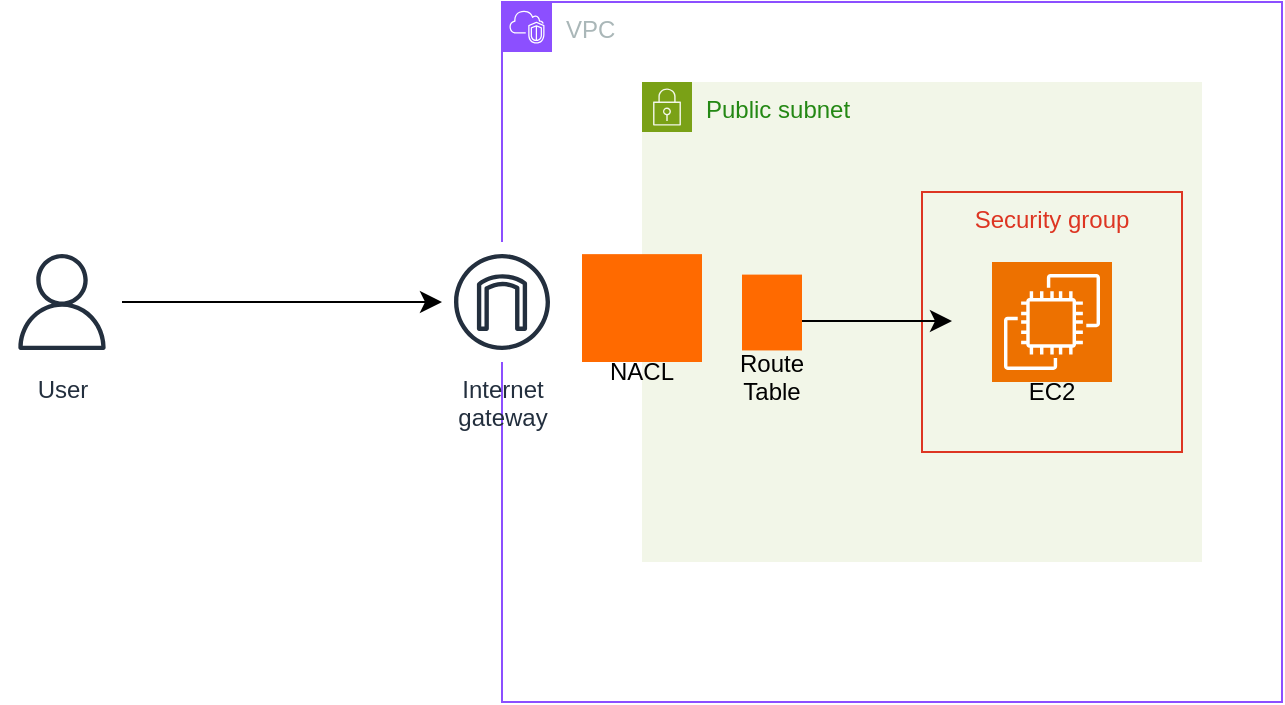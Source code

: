 <mxfile version="26.1.0">
  <diagram name="Page-1" id="bVGCJr_JYSfrfPnrHQQ9">
    <mxGraphModel dx="1674" dy="788" grid="1" gridSize="10" guides="1" tooltips="1" connect="1" arrows="1" fold="1" page="1" pageScale="1" pageWidth="850" pageHeight="1100" math="0" shadow="0">
      <root>
        <mxCell id="0" />
        <mxCell id="1" parent="0" />
        <mxCell id="nrbQr30eY6MVjPExlfOz-1" value="VPC" style="points=[[0,0],[0.25,0],[0.5,0],[0.75,0],[1,0],[1,0.25],[1,0.5],[1,0.75],[1,1],[0.75,1],[0.5,1],[0.25,1],[0,1],[0,0.75],[0,0.5],[0,0.25]];outlineConnect=0;gradientColor=none;html=1;whiteSpace=wrap;fontSize=12;fontStyle=0;container=1;pointerEvents=0;collapsible=0;recursiveResize=0;shape=mxgraph.aws4.group;grIcon=mxgraph.aws4.group_vpc2;strokeColor=#8C4FFF;fillColor=none;verticalAlign=top;align=left;spacingLeft=30;fontColor=#AAB7B8;dashed=0;" vertex="1" parent="1">
          <mxGeometry x="290" y="40" width="390" height="350" as="geometry" />
        </mxCell>
        <mxCell id="nrbQr30eY6MVjPExlfOz-8" value="Internet&#xa;gateway" style="sketch=0;outlineConnect=0;fontColor=#232F3E;gradientColor=none;strokeColor=#232F3E;fillColor=#ffffff;dashed=0;verticalLabelPosition=bottom;verticalAlign=top;align=center;html=1;fontSize=12;fontStyle=0;aspect=fixed;shape=mxgraph.aws4.resourceIcon;resIcon=mxgraph.aws4.internet_gateway;" vertex="1" parent="nrbQr30eY6MVjPExlfOz-1">
          <mxGeometry x="-30" y="120" width="60" height="60" as="geometry" />
        </mxCell>
        <mxCell id="nrbQr30eY6MVjPExlfOz-9" value="Public subnet" style="points=[[0,0],[0.25,0],[0.5,0],[0.75,0],[1,0],[1,0.25],[1,0.5],[1,0.75],[1,1],[0.75,1],[0.5,1],[0.25,1],[0,1],[0,0.75],[0,0.5],[0,0.25]];outlineConnect=0;gradientColor=none;html=1;whiteSpace=wrap;fontSize=12;fontStyle=0;container=1;pointerEvents=0;collapsible=0;recursiveResize=0;shape=mxgraph.aws4.group;grIcon=mxgraph.aws4.group_security_group;grStroke=0;strokeColor=#7AA116;fillColor=#F2F6E8;verticalAlign=top;align=left;spacingLeft=30;fontColor=#248814;dashed=0;" vertex="1" parent="nrbQr30eY6MVjPExlfOz-1">
          <mxGeometry x="70" y="40" width="280" height="240" as="geometry" />
        </mxCell>
        <mxCell id="nrbQr30eY6MVjPExlfOz-10" value="Security group" style="fillColor=none;strokeColor=#DD3522;verticalAlign=top;fontStyle=0;fontColor=#DD3522;whiteSpace=wrap;html=1;" vertex="1" parent="nrbQr30eY6MVjPExlfOz-9">
          <mxGeometry x="140" y="55" width="130" height="130" as="geometry" />
        </mxCell>
        <mxCell id="nrbQr30eY6MVjPExlfOz-11" value="" style="sketch=0;points=[[0,0,0],[0.25,0,0],[0.5,0,0],[0.75,0,0],[1,0,0],[0,1,0],[0.25,1,0],[0.5,1,0],[0.75,1,0],[1,1,0],[0,0.25,0],[0,0.5,0],[0,0.75,0],[1,0.25,0],[1,0.5,0],[1,0.75,0]];outlineConnect=0;fontColor=#232F3E;fillColor=#ED7100;strokeColor=#ffffff;dashed=0;verticalLabelPosition=bottom;verticalAlign=top;align=center;html=1;fontSize=12;fontStyle=0;aspect=fixed;shape=mxgraph.aws4.resourceIcon;resIcon=mxgraph.aws4.ec2;" vertex="1" parent="nrbQr30eY6MVjPExlfOz-9">
          <mxGeometry x="175" y="90" width="60" height="60" as="geometry" />
        </mxCell>
        <mxCell id="nrbQr30eY6MVjPExlfOz-15" style="edgeStyle=none;curved=1;rounded=0;orthogonalLoop=1;jettySize=auto;html=1;fontSize=12;startSize=8;endSize=8;" edge="1" parent="nrbQr30eY6MVjPExlfOz-9">
          <mxGeometry relative="1" as="geometry">
            <mxPoint x="70" y="119.5" as="sourcePoint" />
            <mxPoint x="155" y="119.5" as="targetPoint" />
            <Array as="points">
              <mxPoint x="80" y="119.5" />
            </Array>
          </mxGeometry>
        </mxCell>
        <mxCell id="nrbQr30eY6MVjPExlfOz-14" value="" style="points=[];aspect=fixed;html=1;align=center;shadow=0;dashed=0;fillColor=#FF6A00;strokeColor=none;shape=mxgraph.alibaba_cloud.route_table;" vertex="1" parent="nrbQr30eY6MVjPExlfOz-9">
          <mxGeometry x="50" y="96.3" width="30" height="37.92" as="geometry" />
        </mxCell>
        <mxCell id="nrbQr30eY6MVjPExlfOz-16" style="edgeStyle=none;curved=1;rounded=0;orthogonalLoop=1;jettySize=auto;html=1;entryX=1;entryY=0.651;entryDx=0;entryDy=0;entryPerimeter=0;fontSize=12;startSize=8;endSize=8;" edge="1" parent="nrbQr30eY6MVjPExlfOz-9" source="nrbQr30eY6MVjPExlfOz-14" target="nrbQr30eY6MVjPExlfOz-14">
          <mxGeometry relative="1" as="geometry" />
        </mxCell>
        <mxCell id="nrbQr30eY6MVjPExlfOz-17" value="Route&lt;div&gt;Table&lt;/div&gt;&lt;div&gt;&lt;br&gt;&lt;/div&gt;" style="text;html=1;align=center;verticalAlign=middle;whiteSpace=wrap;rounded=0;" vertex="1" parent="nrbQr30eY6MVjPExlfOz-9">
          <mxGeometry x="35" y="140" width="60" height="30" as="geometry" />
        </mxCell>
        <mxCell id="nrbQr30eY6MVjPExlfOz-18" value="EC2" style="text;html=1;align=center;verticalAlign=middle;whiteSpace=wrap;rounded=0;" vertex="1" parent="nrbQr30eY6MVjPExlfOz-9">
          <mxGeometry x="175" y="140" width="60" height="30" as="geometry" />
        </mxCell>
        <mxCell id="nrbQr30eY6MVjPExlfOz-12" value="" style="points=[];aspect=fixed;html=1;align=center;shadow=0;dashed=0;fillColor=#FF6A00;strokeColor=none;shape=mxgraph.alibaba_cloud.network_acl_access_control_list;" vertex="1" parent="nrbQr30eY6MVjPExlfOz-1">
          <mxGeometry x="40" y="126.07" width="60" height="53.93" as="geometry" />
        </mxCell>
        <mxCell id="nrbQr30eY6MVjPExlfOz-13" value="NACL" style="text;html=1;align=center;verticalAlign=middle;whiteSpace=wrap;rounded=0;" vertex="1" parent="nrbQr30eY6MVjPExlfOz-1">
          <mxGeometry x="40" y="170" width="60" height="30" as="geometry" />
        </mxCell>
        <mxCell id="nrbQr30eY6MVjPExlfOz-7" value="" style="edgeStyle=none;curved=1;rounded=0;orthogonalLoop=1;jettySize=auto;html=1;fontSize=12;startSize=8;endSize=8;" edge="1" parent="1" source="nrbQr30eY6MVjPExlfOz-5" target="nrbQr30eY6MVjPExlfOz-8">
          <mxGeometry relative="1" as="geometry">
            <mxPoint x="240" y="180" as="targetPoint" />
          </mxGeometry>
        </mxCell>
        <mxCell id="nrbQr30eY6MVjPExlfOz-5" value="User" style="sketch=0;outlineConnect=0;fontColor=#232F3E;gradientColor=none;strokeColor=#232F3E;fillColor=#ffffff;dashed=0;verticalLabelPosition=bottom;verticalAlign=top;align=center;html=1;fontSize=12;fontStyle=0;aspect=fixed;shape=mxgraph.aws4.resourceIcon;resIcon=mxgraph.aws4.user;" vertex="1" parent="1">
          <mxGeometry x="40" y="160" width="60" height="60" as="geometry" />
        </mxCell>
      </root>
    </mxGraphModel>
  </diagram>
</mxfile>
